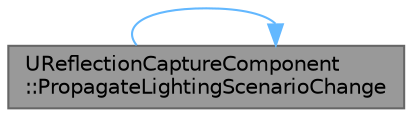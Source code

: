 digraph "UReflectionCaptureComponent::PropagateLightingScenarioChange"
{
 // INTERACTIVE_SVG=YES
 // LATEX_PDF_SIZE
  bgcolor="transparent";
  edge [fontname=Helvetica,fontsize=10,labelfontname=Helvetica,labelfontsize=10];
  node [fontname=Helvetica,fontsize=10,shape=box,height=0.2,width=0.4];
  rankdir="LR";
  Node1 [id="Node000001",label="UReflectionCaptureComponent\l::PropagateLightingScenarioChange",height=0.2,width=0.4,color="gray40", fillcolor="grey60", style="filled", fontcolor="black",tooltip="Updates any visuals after the lighting has changed."];
  Node1 -> Node1 [id="edge1_Node000001_Node000001",color="steelblue1",style="solid",tooltip=" "];
}
